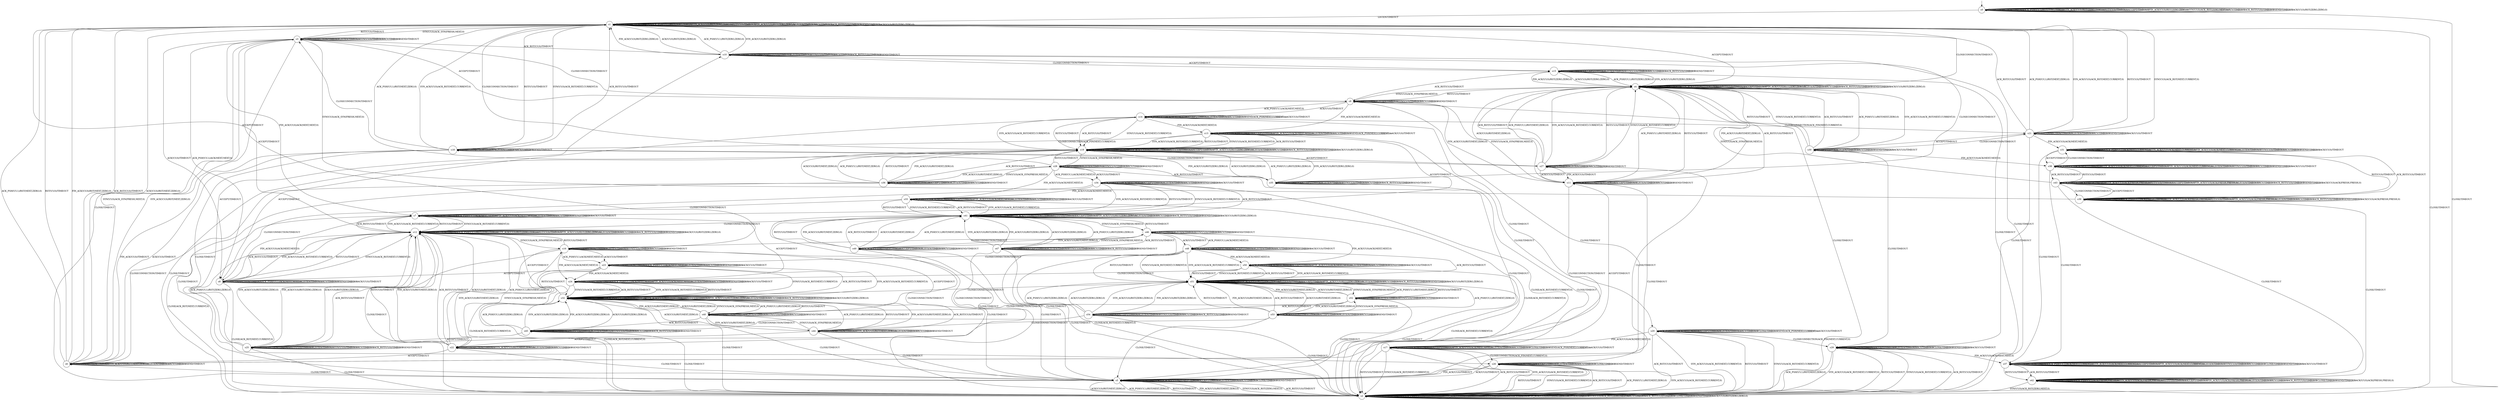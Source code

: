 digraph G {
label=""
	s0 [shape="circle" label="s0"];
	s1 [shape="circle" label="s1"];
	s2 [shape="circle" label="s2"];
	s3 [shape="circle" label="s3"];
	s4 [shape="circle" label="s4"];
	s5 [shape="circle" label="s5"];
	s6 [shape="circle" label="s6"];
	s7 [shape="circle" label="s7"];
	s8 [shape="circle" label="s8"];
	s9 [shape="circle" label="s9"];
	s10 [shape="circle" label="s10"];
	s11 [shape="circle" label="s11"];
	s12 [shape="circle" label="s12"];
	s13 [shape="circle" label="s13"];
	s14 [shape="circle" label="s14"];
	s15 [shape="circle" label="s15"];
	s16 [shape="circle" label="s16"];
	s17 [shape="circle" label="s17"];
	s18 [shape="circle" label="s18"];
	s19 [shape="circle" label="s19"];
	s20 [shape="circle" label="s20"];
	s21 [shape="circle" label="s21"];
	s22 [shape="circle" label="s22"];
	s23 [shape="circle" label="s23"];
	s24 [shape="circle" label="s24"];
	s25 [shape="circle" label="s25"];
	s26 [shape="circle" label="s26"];
	s27 [shape="circle" label="s27"];
	s28 [shape="circle" label="s28"];
	s29 [shape="circle" label="s29"];
	s30 [shape="circle" label="s30"];
	s31 [shape="circle" label="s31"];
	s32 [shape="circle" label="s32"];
	s33 [shape="circle" label="s33"];
	s34 [shape="circle" label="s34"];
	s35 [shape="circle" label="s35"];
	s36 [shape="circle" label="s36"];
	s37 [shape="circle" label="s37"];
	s38 [shape="circle" label="s38"];
	s39 [shape="circle" label="s39"];
	s40 [shape="circle" label="s40"];
	s41 [shape="circle" label="s41"];
	s42 [shape="circle" label="s42"];
	s43 [shape="circle" label="s43"];
	s44 [shape="circle" label="s44"];
	s45 [shape="circle" label="s45"];
	s46 [shape="circle" label="s46"];
	s47 [shape="circle" label="s47"];
	s48 [shape="circle" label="s48"];
	s49 [shape="circle" label="s49"];
	s50 [shape="circle" label="s50"];
	s51 [shape="circle" label="s51"];
	s52 [shape="circle" label="s52"];
	s53 [shape="circle" label="s53"];
	s54 [shape="circle" label="s54"];
	s0 [label="s0"];
	s0 -> s0[label="CLOSECONNECTION/TIMEOUT"]
	s0 -> s0[label="ACK_PSH(V,V,1)/RST(ZERO,ZERO,0)"]
	s0 -> s0[label="SYN_ACK(V,V,0)/RST(ZERO,ZERO,0)"]
	s0 -> s0[label="RST(V,V,0)/TIMEOUT"]
	s0 -> s0[label="ACCEPT/TIMEOUT"]
	s0 -> s0[label="FIN_ACK(V,V,0)/RST(ZERO,ZERO,0)"]
	s0 -> s1[label="LISTEN/TIMEOUT"]
	s0 -> s0[label="SYN(V,V,0)/ACK_RST(ZERO,NEXT,0)"]
	s0 -> s0[label="RCV/TIMEOUT"]
	s0 -> s0[label="ACK_RST(V,V,0)/TIMEOUT"]
	s0 -> s2[label="CLOSE/TIMEOUT"]
	s0 -> s0[label="SEND/TIMEOUT"]
	s0 -> s0[label="ACK(V,V,0)/RST(ZERO,ZERO,0)"]
	s1 [label="s1"];
	s1 -> s1[label="CLOSECONNECTION/TIMEOUT"]
	s1 -> s1[label="ACK_PSH(V,V,1)/RST(ZERO,ZERO,0)"]
	s1 -> s1[label="SYN_ACK(V,V,0)/RST(ZERO,ZERO,0)"]
	s1 -> s1[label="RST(V,V,0)/TIMEOUT"]
	s1 -> s4[label="ACCEPT/TIMEOUT"]
	s1 -> s1[label="FIN_ACK(V,V,0)/RST(ZERO,ZERO,0)"]
	s1 -> s1[label="LISTEN/TIMEOUT"]
	s1 -> s3[label="SYN(V,V,0)/ACK_SYN(FRESH,NEXT,0)"]
	s1 -> s1[label="RCV/TIMEOUT"]
	s1 -> s1[label="ACK_RST(V,V,0)/TIMEOUT"]
	s1 -> s2[label="CLOSE/TIMEOUT"]
	s1 -> s1[label="SEND/TIMEOUT"]
	s1 -> s1[label="ACK(V,V,0)/RST(ZERO,ZERO,0)"]
	s2 [label="s2"];
	s2 -> s2[label="CLOSECONNECTION/TIMEOUT"]
	s2 -> s2[label="ACK_PSH(V,V,1)/RST(ZERO,ZERO,0)"]
	s2 -> s2[label="SYN_ACK(V,V,0)/RST(ZERO,ZERO,0)"]
	s2 -> s2[label="RST(V,V,0)/TIMEOUT"]
	s2 -> s2[label="ACCEPT/TIMEOUT"]
	s2 -> s2[label="FIN_ACK(V,V,0)/RST(ZERO,ZERO,0)"]
	s2 -> s2[label="LISTEN/TIMEOUT"]
	s2 -> s2[label="SYN(V,V,0)/ACK_RST(ZERO,NEXT,0)"]
	s2 -> s2[label="RCV/TIMEOUT"]
	s2 -> s2[label="ACK_RST(V,V,0)/TIMEOUT"]
	s2 -> s2[label="CLOSE/TIMEOUT"]
	s2 -> s2[label="SEND/TIMEOUT"]
	s2 -> s2[label="ACK(V,V,0)/RST(ZERO,ZERO,0)"]
	s3 [label="s3"];
	s3 -> s3[label="CLOSECONNECTION/TIMEOUT"]
	s3 -> s8[label="ACK_PSH(V,V,1)/ACK(NEXT,NEXT,0)"]
	s3 -> s6[label="SYN_ACK(V,V,0)/RST(NEXT,ZERO,0)"]
	s3 -> s1[label="RST(V,V,0)/TIMEOUT"]
	s3 -> s9[label="ACCEPT/TIMEOUT"]
	s3 -> s7[label="FIN_ACK(V,V,0)/ACK(NEXT,NEXT,0)"]
	s3 -> s3[label="LISTEN/TIMEOUT"]
	s3 -> s3[label="SYN(V,V,0)/TIMEOUT"]
	s3 -> s3[label="RCV/TIMEOUT"]
	s3 -> s10[label="ACK_RST(V,V,0)/TIMEOUT"]
	s3 -> s5[label="CLOSE/TIMEOUT"]
	s3 -> s3[label="SEND/TIMEOUT"]
	s3 -> s8[label="ACK(V,V,0)/TIMEOUT"]
	s4 [label="s4"];
	s4 -> s1[label="CLOSECONNECTION/TIMEOUT"]
	s4 -> s4[label="ACK_PSH(V,V,1)/RST(ZERO,ZERO,0)"]
	s4 -> s4[label="SYN_ACK(V,V,0)/RST(ZERO,ZERO,0)"]
	s4 -> s4[label="RST(V,V,0)/TIMEOUT"]
	s4 -> s4[label="ACCEPT/TIMEOUT"]
	s4 -> s4[label="FIN_ACK(V,V,0)/RST(ZERO,ZERO,0)"]
	s4 -> s4[label="LISTEN/TIMEOUT"]
	s4 -> s9[label="SYN(V,V,0)/ACK_SYN(FRESH,NEXT,0)"]
	s4 -> s4[label="RCV/TIMEOUT"]
	s4 -> s4[label="ACK_RST(V,V,0)/TIMEOUT"]
	s4 -> s2[label="CLOSE/TIMEOUT"]
	s4 -> s4[label="SEND/TIMEOUT"]
	s4 -> s4[label="ACK(V,V,0)/RST(ZERO,ZERO,0)"]
	s5 [label="s5"];
	s5 -> s5[label="CLOSECONNECTION/TIMEOUT"]
	s5 -> s2[label="ACK_PSH(V,V,1)/RST(NEXT,ZERO,0)"]
	s5 -> s5[label="SYN_ACK(V,V,0)/RST(NEXT,ZERO,0)"]
	s5 -> s2[label="RST(V,V,0)/TIMEOUT"]
	s5 -> s5[label="ACCEPT/TIMEOUT"]
	s5 -> s2[label="FIN_ACK(V,V,0)/RST(NEXT,ZERO,0)"]
	s5 -> s5[label="LISTEN/TIMEOUT"]
	s5 -> s2[label="SYN(V,V,0)/ACK_RST(ZERO,NEXT,0)"]
	s5 -> s5[label="RCV/TIMEOUT"]
	s5 -> s2[label="ACK_RST(V,V,0)/TIMEOUT"]
	s5 -> s5[label="CLOSE/TIMEOUT"]
	s5 -> s5[label="SEND/TIMEOUT"]
	s5 -> s2[label="ACK(V,V,0)/RST(NEXT,ZERO,0)"]
	s6 [label="s6"];
	s6 -> s6[label="CLOSECONNECTION/TIMEOUT"]
	s6 -> s1[label="ACK_PSH(V,V,1)/RST(NEXT,ZERO,0)"]
	s6 -> s6[label="SYN_ACK(V,V,0)/RST(NEXT,ZERO,0)"]
	s6 -> s1[label="RST(V,V,0)/TIMEOUT"]
	s6 -> s11[label="ACCEPT/TIMEOUT"]
	s6 -> s1[label="FIN_ACK(V,V,0)/RST(NEXT,ZERO,0)"]
	s6 -> s6[label="LISTEN/TIMEOUT"]
	s6 -> s3[label="SYN(V,V,0)/ACK_SYN(FRESH,NEXT,0)"]
	s6 -> s6[label="RCV/TIMEOUT"]
	s6 -> s1[label="ACK_RST(V,V,0)/TIMEOUT"]
	s6 -> s5[label="CLOSE/TIMEOUT"]
	s6 -> s6[label="SEND/TIMEOUT"]
	s6 -> s1[label="ACK(V,V,0)/RST(NEXT,ZERO,0)"]
	s7 [label="s7"];
	s7 -> s7[label="CLOSECONNECTION/TIMEOUT"]
	s7 -> s7[label="ACK_PSH(V,V,1)/ACK(NEXT,NEXT,0)"]
	s7 -> s12[label="SYN_ACK(V,V,0)/ACK_RST(NEXT,CURRENT,0)"]
	s7 -> s12[label="RST(V,V,0)/TIMEOUT"]
	s7 -> s13[label="ACCEPT/TIMEOUT"]
	s7 -> s7[label="FIN_ACK(V,V,0)/ACK(NEXT,NEXT,0)"]
	s7 -> s7[label="LISTEN/TIMEOUT"]
	s7 -> s12[label="SYN(V,V,0)/ACK_RST(NEXT,CURRENT,0)"]
	s7 -> s7[label="RCV/TIMEOUT"]
	s7 -> s12[label="ACK_RST(V,V,0)/TIMEOUT"]
	s7 -> s2[label="CLOSE/ACK_RST(NEXT,CURRENT,0)"]
	s7 -> s7[label="SEND/TIMEOUT"]
	s7 -> s7[label="ACK(V,V,0)/TIMEOUT"]
	s8 [label="s8"];
	s8 -> s8[label="CLOSECONNECTION/TIMEOUT"]
	s8 -> s8[label="ACK_PSH(V,V,1)/ACK(NEXT,NEXT,0)"]
	s8 -> s12[label="SYN_ACK(V,V,0)/ACK_RST(NEXT,CURRENT,0)"]
	s8 -> s12[label="RST(V,V,0)/TIMEOUT"]
	s8 -> s14[label="ACCEPT/TIMEOUT"]
	s8 -> s7[label="FIN_ACK(V,V,0)/ACK(NEXT,NEXT,0)"]
	s8 -> s8[label="LISTEN/TIMEOUT"]
	s8 -> s12[label="SYN(V,V,0)/ACK_RST(NEXT,CURRENT,0)"]
	s8 -> s8[label="RCV/TIMEOUT"]
	s8 -> s12[label="ACK_RST(V,V,0)/TIMEOUT"]
	s8 -> s2[label="CLOSE/ACK_RST(NEXT,CURRENT,0)"]
	s8 -> s8[label="SEND/TIMEOUT"]
	s8 -> s8[label="ACK(V,V,0)/TIMEOUT"]
	s9 [label="s9"];
	s9 -> s3[label="CLOSECONNECTION/TIMEOUT"]
	s9 -> s14[label="ACK_PSH(V,V,1)/ACK(NEXT,NEXT,0)"]
	s9 -> s11[label="SYN_ACK(V,V,0)/RST(NEXT,ZERO,0)"]
	s9 -> s4[label="RST(V,V,0)/TIMEOUT"]
	s9 -> s9[label="ACCEPT/TIMEOUT"]
	s9 -> s13[label="FIN_ACK(V,V,0)/ACK(NEXT,NEXT,0)"]
	s9 -> s9[label="LISTEN/TIMEOUT"]
	s9 -> s9[label="SYN(V,V,0)/TIMEOUT"]
	s9 -> s9[label="RCV/TIMEOUT"]
	s9 -> s15[label="ACK_RST(V,V,0)/TIMEOUT"]
	s9 -> s5[label="CLOSE/TIMEOUT"]
	s9 -> s9[label="SEND/TIMEOUT"]
	s9 -> s14[label="ACK(V,V,0)/TIMEOUT"]
	s10 [label="s10"];
	s10 -> s10[label="CLOSECONNECTION/TIMEOUT"]
	s10 -> s1[label="ACK_PSH(V,V,1)/RST(ZERO,ZERO,0)"]
	s10 -> s1[label="SYN_ACK(V,V,0)/RST(ZERO,ZERO,0)"]
	s10 -> s10[label="RST(V,V,0)/TIMEOUT"]
	s10 -> s15[label="ACCEPT/TIMEOUT"]
	s10 -> s1[label="FIN_ACK(V,V,0)/RST(ZERO,ZERO,0)"]
	s10 -> s10[label="LISTEN/TIMEOUT"]
	s10 -> s10[label="SYN(V,V,0)/TIMEOUT"]
	s10 -> s10[label="RCV/TIMEOUT"]
	s10 -> s10[label="ACK_RST(V,V,0)/TIMEOUT"]
	s10 -> s2[label="CLOSE/TIMEOUT"]
	s10 -> s10[label="SEND/TIMEOUT"]
	s10 -> s1[label="ACK(V,V,0)/RST(ZERO,ZERO,0)"]
	s11 [label="s11"];
	s11 -> s6[label="CLOSECONNECTION/TIMEOUT"]
	s11 -> s4[label="ACK_PSH(V,V,1)/RST(NEXT,ZERO,0)"]
	s11 -> s11[label="SYN_ACK(V,V,0)/RST(NEXT,ZERO,0)"]
	s11 -> s4[label="RST(V,V,0)/TIMEOUT"]
	s11 -> s11[label="ACCEPT/TIMEOUT"]
	s11 -> s4[label="FIN_ACK(V,V,0)/RST(NEXT,ZERO,0)"]
	s11 -> s11[label="LISTEN/TIMEOUT"]
	s11 -> s9[label="SYN(V,V,0)/ACK_SYN(FRESH,NEXT,0)"]
	s11 -> s11[label="RCV/TIMEOUT"]
	s11 -> s4[label="ACK_RST(V,V,0)/TIMEOUT"]
	s11 -> s5[label="CLOSE/TIMEOUT"]
	s11 -> s11[label="SEND/TIMEOUT"]
	s11 -> s4[label="ACK(V,V,0)/RST(NEXT,ZERO,0)"]
	s12 [label="s12"];
	s12 -> s12[label="CLOSECONNECTION/TIMEOUT"]
	s12 -> s12[label="ACK_PSH(V,V,1)/RST(ZERO,ZERO,0)"]
	s12 -> s12[label="SYN_ACK(V,V,0)/RST(ZERO,ZERO,0)"]
	s12 -> s12[label="RST(V,V,0)/TIMEOUT"]
	s12 -> s1[label="ACCEPT/TIMEOUT"]
	s12 -> s12[label="FIN_ACK(V,V,0)/RST(ZERO,ZERO,0)"]
	s12 -> s12[label="LISTEN/TIMEOUT"]
	s12 -> s16[label="SYN(V,V,0)/ACK_SYN(FRESH,NEXT,0)"]
	s12 -> s12[label="RCV/TIMEOUT"]
	s12 -> s12[label="ACK_RST(V,V,0)/TIMEOUT"]
	s12 -> s2[label="CLOSE/TIMEOUT"]
	s12 -> s12[label="SEND/TIMEOUT"]
	s12 -> s12[label="ACK(V,V,0)/RST(ZERO,ZERO,0)"]
	s13 [label="s13"];
	s13 -> s18[label="CLOSECONNECTION/ACK_FIN(NEXT,CURRENT,0)"]
	s13 -> s13[label="ACK_PSH(V,V,1)/ACK(NEXT,NEXT,0)"]
	s13 -> s19[label="SYN_ACK(V,V,0)/ACK_RST(NEXT,CURRENT,0)"]
	s13 -> s19[label="RST(V,V,0)/TIMEOUT"]
	s13 -> s13[label="ACCEPT/TIMEOUT"]
	s13 -> s13[label="FIN_ACK(V,V,0)/ACK(NEXT,NEXT,0)"]
	s13 -> s13[label="LISTEN/TIMEOUT"]
	s13 -> s19[label="SYN(V,V,0)/ACK_RST(NEXT,CURRENT,0)"]
	s13 -> s13[label="RCV/TIMEOUT"]
	s13 -> s19[label="ACK_RST(V,V,0)/TIMEOUT"]
	s13 -> s17[label="CLOSE/TIMEOUT"]
	s13 -> s13[label="SEND/ACK_PSH(NEXT,CURRENT,1)"]
	s13 -> s13[label="ACK(V,V,0)/TIMEOUT"]
	s14 [label="s14"];
	s14 -> s21[label="CLOSECONNECTION/ACK_FIN(NEXT,CURRENT,0)"]
	s14 -> s14[label="ACK_PSH(V,V,1)/ACK(NEXT,NEXT,0)"]
	s14 -> s19[label="SYN_ACK(V,V,0)/ACK_RST(NEXT,CURRENT,0)"]
	s14 -> s19[label="RST(V,V,0)/TIMEOUT"]
	s14 -> s14[label="ACCEPT/TIMEOUT"]
	s14 -> s13[label="FIN_ACK(V,V,0)/ACK(NEXT,NEXT,0)"]
	s14 -> s14[label="LISTEN/TIMEOUT"]
	s14 -> s19[label="SYN(V,V,0)/ACK_RST(NEXT,CURRENT,0)"]
	s14 -> s14[label="RCV/TIMEOUT"]
	s14 -> s19[label="ACK_RST(V,V,0)/TIMEOUT"]
	s14 -> s20[label="CLOSE/TIMEOUT"]
	s14 -> s14[label="SEND/ACK_PSH(NEXT,CURRENT,1)"]
	s14 -> s14[label="ACK(V,V,0)/TIMEOUT"]
	s15 [label="s15"];
	s15 -> s10[label="CLOSECONNECTION/TIMEOUT"]
	s15 -> s4[label="ACK_PSH(V,V,1)/RST(ZERO,ZERO,0)"]
	s15 -> s4[label="SYN_ACK(V,V,0)/RST(ZERO,ZERO,0)"]
	s15 -> s15[label="RST(V,V,0)/TIMEOUT"]
	s15 -> s15[label="ACCEPT/TIMEOUT"]
	s15 -> s4[label="FIN_ACK(V,V,0)/RST(ZERO,ZERO,0)"]
	s15 -> s15[label="LISTEN/TIMEOUT"]
	s15 -> s15[label="SYN(V,V,0)/TIMEOUT"]
	s15 -> s15[label="RCV/TIMEOUT"]
	s15 -> s15[label="ACK_RST(V,V,0)/TIMEOUT"]
	s15 -> s2[label="CLOSE/TIMEOUT"]
	s15 -> s15[label="SEND/TIMEOUT"]
	s15 -> s4[label="ACK(V,V,0)/RST(ZERO,ZERO,0)"]
	s16 [label="s16"];
	s16 -> s16[label="CLOSECONNECTION/TIMEOUT"]
	s16 -> s23[label="ACK_PSH(V,V,1)/ACK(NEXT,NEXT,0)"]
	s16 -> s22[label="SYN_ACK(V,V,0)/RST(NEXT,ZERO,0)"]
	s16 -> s12[label="RST(V,V,0)/TIMEOUT"]
	s16 -> s3[label="ACCEPT/TIMEOUT"]
	s16 -> s24[label="FIN_ACK(V,V,0)/ACK(NEXT,NEXT,0)"]
	s16 -> s16[label="LISTEN/TIMEOUT"]
	s16 -> s16[label="SYN(V,V,0)/TIMEOUT"]
	s16 -> s16[label="RCV/TIMEOUT"]
	s16 -> s25[label="ACK_RST(V,V,0)/TIMEOUT"]
	s16 -> s5[label="CLOSE/TIMEOUT"]
	s16 -> s16[label="SEND/TIMEOUT"]
	s16 -> s23[label="ACK(V,V,0)/TIMEOUT"]
	s17 [label="s17"];
	s17 -> s26[label="CLOSECONNECTION/ACK_FIN(NEXT,CURRENT,0)"]
	s17 -> s17[label="ACK_PSH(V,V,1)/ACK(NEXT,NEXT,0)"]
	s17 -> s2[label="SYN_ACK(V,V,0)/ACK_RST(NEXT,CURRENT,0)"]
	s17 -> s2[label="RST(V,V,0)/TIMEOUT"]
	s17 -> s17[label="ACCEPT/TIMEOUT"]
	s17 -> s17[label="FIN_ACK(V,V,0)/ACK(NEXT,NEXT,0)"]
	s17 -> s17[label="LISTEN/TIMEOUT"]
	s17 -> s2[label="SYN(V,V,0)/ACK_RST(NEXT,CURRENT,0)"]
	s17 -> s17[label="RCV/TIMEOUT"]
	s17 -> s2[label="ACK_RST(V,V,0)/TIMEOUT"]
	s17 -> s17[label="CLOSE/TIMEOUT"]
	s17 -> s17[label="SEND/ACK_PSH(NEXT,CURRENT,1)"]
	s17 -> s17[label="ACK(V,V,0)/TIMEOUT"]
	s18 [label="s18"];
	s18 -> s18[label="CLOSECONNECTION/TIMEOUT"]
	s18 -> s1[label="ACK_PSH(V,V,1)/RST(NEXT,ZERO,0)"]
	s18 -> s1[label="SYN_ACK(V,V,0)/ACK_RST(NEXT,CURRENT,0)"]
	s18 -> s1[label="RST(V,V,0)/TIMEOUT"]
	s18 -> s27[label="ACCEPT/TIMEOUT"]
	s18 -> s6[label="FIN_ACK(V,V,0)/TIMEOUT"]
	s18 -> s18[label="LISTEN/TIMEOUT"]
	s18 -> s1[label="SYN(V,V,0)/ACK_RST(NEXT,CURRENT,0)"]
	s18 -> s18[label="RCV/TIMEOUT"]
	s18 -> s1[label="ACK_RST(V,V,0)/TIMEOUT"]
	s18 -> s26[label="CLOSE/TIMEOUT"]
	s18 -> s18[label="SEND/TIMEOUT"]
	s18 -> s6[label="ACK(V,V,0)/TIMEOUT"]
	s19 [label="s19"];
	s19 -> s1[label="CLOSECONNECTION/TIMEOUT"]
	s19 -> s19[label="ACK_PSH(V,V,1)/RST(ZERO,ZERO,0)"]
	s19 -> s19[label="SYN_ACK(V,V,0)/RST(ZERO,ZERO,0)"]
	s19 -> s19[label="RST(V,V,0)/TIMEOUT"]
	s19 -> s19[label="ACCEPT/TIMEOUT"]
	s19 -> s19[label="FIN_ACK(V,V,0)/RST(ZERO,ZERO,0)"]
	s19 -> s19[label="LISTEN/TIMEOUT"]
	s19 -> s28[label="SYN(V,V,0)/ACK_SYN(FRESH,NEXT,0)"]
	s19 -> s19[label="RCV/TIMEOUT"]
	s19 -> s19[label="ACK_RST(V,V,0)/TIMEOUT"]
	s19 -> s2[label="CLOSE/TIMEOUT"]
	s19 -> s19[label="SEND/TIMEOUT"]
	s19 -> s19[label="ACK(V,V,0)/RST(ZERO,ZERO,0)"]
	s20 [label="s20"];
	s20 -> s29[label="CLOSECONNECTION/ACK_FIN(NEXT,CURRENT,0)"]
	s20 -> s20[label="ACK_PSH(V,V,1)/ACK(NEXT,NEXT,0)"]
	s20 -> s2[label="SYN_ACK(V,V,0)/ACK_RST(NEXT,CURRENT,0)"]
	s20 -> s2[label="RST(V,V,0)/TIMEOUT"]
	s20 -> s20[label="ACCEPT/TIMEOUT"]
	s20 -> s17[label="FIN_ACK(V,V,0)/ACK(NEXT,NEXT,0)"]
	s20 -> s20[label="LISTEN/TIMEOUT"]
	s20 -> s2[label="SYN(V,V,0)/ACK_RST(NEXT,CURRENT,0)"]
	s20 -> s20[label="RCV/TIMEOUT"]
	s20 -> s2[label="ACK_RST(V,V,0)/TIMEOUT"]
	s20 -> s20[label="CLOSE/TIMEOUT"]
	s20 -> s20[label="SEND/ACK_PSH(NEXT,CURRENT,1)"]
	s20 -> s20[label="ACK(V,V,0)/TIMEOUT"]
	s21 [label="s21"];
	s21 -> s21[label="CLOSECONNECTION/TIMEOUT"]
	s21 -> s1[label="ACK_PSH(V,V,1)/RST(NEXT,ZERO,0)"]
	s21 -> s1[label="SYN_ACK(V,V,0)/ACK_RST(NEXT,CURRENT,0)"]
	s21 -> s1[label="RST(V,V,0)/TIMEOUT"]
	s21 -> s30[label="ACCEPT/TIMEOUT"]
	s21 -> s31[label="FIN_ACK(V,V,0)/ACK(NEXT,NEXT,0)"]
	s21 -> s21[label="LISTEN/TIMEOUT"]
	s21 -> s1[label="SYN(V,V,0)/ACK_RST(NEXT,CURRENT,0)"]
	s21 -> s21[label="RCV/TIMEOUT"]
	s21 -> s1[label="ACK_RST(V,V,0)/TIMEOUT"]
	s21 -> s29[label="CLOSE/TIMEOUT"]
	s21 -> s21[label="SEND/TIMEOUT"]
	s21 -> s21[label="ACK(V,V,0)/TIMEOUT"]
	s22 [label="s22"];
	s22 -> s22[label="CLOSECONNECTION/TIMEOUT"]
	s22 -> s12[label="ACK_PSH(V,V,1)/RST(NEXT,ZERO,0)"]
	s22 -> s22[label="SYN_ACK(V,V,0)/RST(NEXT,ZERO,0)"]
	s22 -> s12[label="RST(V,V,0)/TIMEOUT"]
	s22 -> s6[label="ACCEPT/TIMEOUT"]
	s22 -> s12[label="FIN_ACK(V,V,0)/RST(NEXT,ZERO,0)"]
	s22 -> s22[label="LISTEN/TIMEOUT"]
	s22 -> s16[label="SYN(V,V,0)/ACK_SYN(FRESH,NEXT,0)"]
	s22 -> s22[label="RCV/TIMEOUT"]
	s22 -> s12[label="ACK_RST(V,V,0)/TIMEOUT"]
	s22 -> s5[label="CLOSE/TIMEOUT"]
	s22 -> s22[label="SEND/TIMEOUT"]
	s22 -> s12[label="ACK(V,V,0)/RST(NEXT,ZERO,0)"]
	s23 [label="s23"];
	s23 -> s23[label="CLOSECONNECTION/TIMEOUT"]
	s23 -> s23[label="ACK_PSH(V,V,1)/ACK(NEXT,NEXT,0)"]
	s23 -> s32[label="SYN_ACK(V,V,0)/ACK_RST(NEXT,CURRENT,0)"]
	s23 -> s32[label="RST(V,V,0)/TIMEOUT"]
	s23 -> s8[label="ACCEPT/TIMEOUT"]
	s23 -> s24[label="FIN_ACK(V,V,0)/ACK(NEXT,NEXT,0)"]
	s23 -> s23[label="LISTEN/TIMEOUT"]
	s23 -> s32[label="SYN(V,V,0)/ACK_RST(NEXT,CURRENT,0)"]
	s23 -> s23[label="RCV/TIMEOUT"]
	s23 -> s32[label="ACK_RST(V,V,0)/TIMEOUT"]
	s23 -> s2[label="CLOSE/ACK_RST(NEXT,CURRENT,0)"]
	s23 -> s23[label="SEND/TIMEOUT"]
	s23 -> s23[label="ACK(V,V,0)/TIMEOUT"]
	s24 [label="s24"];
	s24 -> s24[label="CLOSECONNECTION/TIMEOUT"]
	s24 -> s24[label="ACK_PSH(V,V,1)/ACK(NEXT,NEXT,0)"]
	s24 -> s32[label="SYN_ACK(V,V,0)/ACK_RST(NEXT,CURRENT,0)"]
	s24 -> s32[label="RST(V,V,0)/TIMEOUT"]
	s24 -> s7[label="ACCEPT/TIMEOUT"]
	s24 -> s24[label="FIN_ACK(V,V,0)/ACK(NEXT,NEXT,0)"]
	s24 -> s24[label="LISTEN/TIMEOUT"]
	s24 -> s32[label="SYN(V,V,0)/ACK_RST(NEXT,CURRENT,0)"]
	s24 -> s24[label="RCV/TIMEOUT"]
	s24 -> s32[label="ACK_RST(V,V,0)/TIMEOUT"]
	s24 -> s2[label="CLOSE/ACK_RST(NEXT,CURRENT,0)"]
	s24 -> s24[label="SEND/TIMEOUT"]
	s24 -> s24[label="ACK(V,V,0)/TIMEOUT"]
	s25 [label="s25"];
	s25 -> s25[label="CLOSECONNECTION/TIMEOUT"]
	s25 -> s12[label="ACK_PSH(V,V,1)/RST(ZERO,ZERO,0)"]
	s25 -> s12[label="SYN_ACK(V,V,0)/RST(ZERO,ZERO,0)"]
	s25 -> s25[label="RST(V,V,0)/TIMEOUT"]
	s25 -> s10[label="ACCEPT/TIMEOUT"]
	s25 -> s12[label="FIN_ACK(V,V,0)/RST(ZERO,ZERO,0)"]
	s25 -> s25[label="LISTEN/TIMEOUT"]
	s25 -> s25[label="SYN(V,V,0)/TIMEOUT"]
	s25 -> s25[label="RCV/TIMEOUT"]
	s25 -> s25[label="ACK_RST(V,V,0)/TIMEOUT"]
	s25 -> s2[label="CLOSE/TIMEOUT"]
	s25 -> s25[label="SEND/TIMEOUT"]
	s25 -> s12[label="ACK(V,V,0)/RST(ZERO,ZERO,0)"]
	s26 [label="s26"];
	s26 -> s26[label="CLOSECONNECTION/TIMEOUT"]
	s26 -> s2[label="ACK_PSH(V,V,1)/RST(NEXT,ZERO,0)"]
	s26 -> s2[label="SYN_ACK(V,V,0)/ACK_RST(NEXT,CURRENT,0)"]
	s26 -> s2[label="RST(V,V,0)/TIMEOUT"]
	s26 -> s26[label="ACCEPT/TIMEOUT"]
	s26 -> s5[label="FIN_ACK(V,V,0)/TIMEOUT"]
	s26 -> s26[label="LISTEN/TIMEOUT"]
	s26 -> s2[label="SYN(V,V,0)/ACK_RST(NEXT,CURRENT,0)"]
	s26 -> s26[label="RCV/TIMEOUT"]
	s26 -> s2[label="ACK_RST(V,V,0)/TIMEOUT"]
	s26 -> s26[label="CLOSE/TIMEOUT"]
	s26 -> s26[label="SEND/TIMEOUT"]
	s26 -> s5[label="ACK(V,V,0)/TIMEOUT"]
	s27 [label="s27"];
	s27 -> s18[label="CLOSECONNECTION/TIMEOUT"]
	s27 -> s4[label="ACK_PSH(V,V,1)/RST(NEXT,ZERO,0)"]
	s27 -> s4[label="SYN_ACK(V,V,0)/ACK_RST(NEXT,CURRENT,0)"]
	s27 -> s4[label="RST(V,V,0)/TIMEOUT"]
	s27 -> s27[label="ACCEPT/TIMEOUT"]
	s27 -> s11[label="FIN_ACK(V,V,0)/TIMEOUT"]
	s27 -> s27[label="LISTEN/TIMEOUT"]
	s27 -> s4[label="SYN(V,V,0)/ACK_RST(NEXT,CURRENT,0)"]
	s27 -> s27[label="RCV/TIMEOUT"]
	s27 -> s4[label="ACK_RST(V,V,0)/TIMEOUT"]
	s27 -> s26[label="CLOSE/TIMEOUT"]
	s27 -> s27[label="SEND/TIMEOUT"]
	s27 -> s11[label="ACK(V,V,0)/TIMEOUT"]
	s28 [label="s28"];
	s28 -> s3[label="CLOSECONNECTION/TIMEOUT"]
	s28 -> s34[label="ACK_PSH(V,V,1)/ACK(NEXT,NEXT,0)"]
	s28 -> s36[label="SYN_ACK(V,V,0)/RST(NEXT,ZERO,0)"]
	s28 -> s19[label="RST(V,V,0)/TIMEOUT"]
	s28 -> s28[label="ACCEPT/TIMEOUT"]
	s28 -> s33[label="FIN_ACK(V,V,0)/ACK(NEXT,NEXT,0)"]
	s28 -> s28[label="LISTEN/TIMEOUT"]
	s28 -> s28[label="SYN(V,V,0)/TIMEOUT"]
	s28 -> s28[label="RCV/TIMEOUT"]
	s28 -> s35[label="ACK_RST(V,V,0)/TIMEOUT"]
	s28 -> s5[label="CLOSE/TIMEOUT"]
	s28 -> s28[label="SEND/TIMEOUT"]
	s28 -> s34[label="ACK(V,V,0)/TIMEOUT"]
	s29 [label="s29"];
	s29 -> s29[label="CLOSECONNECTION/TIMEOUT"]
	s29 -> s2[label="ACK_PSH(V,V,1)/RST(NEXT,ZERO,0)"]
	s29 -> s2[label="SYN_ACK(V,V,0)/ACK_RST(NEXT,CURRENT,0)"]
	s29 -> s2[label="RST(V,V,0)/TIMEOUT"]
	s29 -> s29[label="ACCEPT/TIMEOUT"]
	s29 -> s37[label="FIN_ACK(V,V,0)/ACK(NEXT,NEXT,0)"]
	s29 -> s29[label="LISTEN/TIMEOUT"]
	s29 -> s2[label="SYN(V,V,0)/ACK_RST(NEXT,CURRENT,0)"]
	s29 -> s29[label="RCV/TIMEOUT"]
	s29 -> s2[label="ACK_RST(V,V,0)/TIMEOUT"]
	s29 -> s29[label="CLOSE/TIMEOUT"]
	s29 -> s29[label="SEND/TIMEOUT"]
	s29 -> s29[label="ACK(V,V,0)/TIMEOUT"]
	s30 [label="s30"];
	s30 -> s21[label="CLOSECONNECTION/TIMEOUT"]
	s30 -> s4[label="ACK_PSH(V,V,1)/RST(NEXT,ZERO,0)"]
	s30 -> s4[label="SYN_ACK(V,V,0)/ACK_RST(NEXT,CURRENT,0)"]
	s30 -> s4[label="RST(V,V,0)/TIMEOUT"]
	s30 -> s30[label="ACCEPT/TIMEOUT"]
	s30 -> s38[label="FIN_ACK(V,V,0)/ACK(NEXT,NEXT,0)"]
	s30 -> s30[label="LISTEN/TIMEOUT"]
	s30 -> s4[label="SYN(V,V,0)/ACK_RST(NEXT,CURRENT,0)"]
	s30 -> s30[label="RCV/TIMEOUT"]
	s30 -> s4[label="ACK_RST(V,V,0)/TIMEOUT"]
	s30 -> s29[label="CLOSE/TIMEOUT"]
	s30 -> s30[label="SEND/TIMEOUT"]
	s30 -> s30[label="ACK(V,V,0)/TIMEOUT"]
	s31 [label="s31"];
	s31 -> s31[label="CLOSECONNECTION/TIMEOUT"]
	s31 -> s31[label="ACK_PSH(V,V,1)/ACK(NEXT,CURRENT,0)"]
	s31 -> s31[label="SYN_ACK(V,V,0)/ACK(NEXT,CURRENT,0)"]
	s31 -> s39[label="RST(V,V,0)/TIMEOUT"]
	s31 -> s38[label="ACCEPT/TIMEOUT"]
	s31 -> s31[label="FIN_ACK(V,V,0)/ACK(NEXT,CURRENT,0)"]
	s31 -> s31[label="LISTEN/TIMEOUT"]
	s31 -> s31[label="SYN(V,V,0)/TIMEOUT"]
	s31 -> s31[label="RCV/TIMEOUT"]
	s31 -> s39[label="ACK_RST(V,V,0)/TIMEOUT"]
	s31 -> s37[label="CLOSE/TIMEOUT"]
	s31 -> s31[label="SEND/TIMEOUT"]
	s31 -> s31[label="ACK(V,V,0)/TIMEOUT"]
	s32 [label="s32"];
	s32 -> s32[label="CLOSECONNECTION/TIMEOUT"]
	s32 -> s32[label="ACK_PSH(V,V,1)/RST(ZERO,ZERO,0)"]
	s32 -> s32[label="SYN_ACK(V,V,0)/RST(ZERO,ZERO,0)"]
	s32 -> s32[label="RST(V,V,0)/TIMEOUT"]
	s32 -> s12[label="ACCEPT/TIMEOUT"]
	s32 -> s32[label="FIN_ACK(V,V,0)/RST(ZERO,ZERO,0)"]
	s32 -> s32[label="LISTEN/TIMEOUT"]
	s32 -> s40[label="SYN(V,V,0)/ACK_SYN(FRESH,NEXT,0)"]
	s32 -> s32[label="RCV/TIMEOUT"]
	s32 -> s32[label="ACK_RST(V,V,0)/TIMEOUT"]
	s32 -> s2[label="CLOSE/TIMEOUT"]
	s32 -> s32[label="SEND/TIMEOUT"]
	s32 -> s32[label="ACK(V,V,0)/RST(ZERO,ZERO,0)"]
	s33 [label="s33"];
	s33 -> s7[label="CLOSECONNECTION/TIMEOUT"]
	s33 -> s33[label="ACK_PSH(V,V,1)/ACK(NEXT,NEXT,0)"]
	s33 -> s41[label="SYN_ACK(V,V,0)/ACK_RST(NEXT,CURRENT,0)"]
	s33 -> s41[label="RST(V,V,0)/TIMEOUT"]
	s33 -> s33[label="ACCEPT/TIMEOUT"]
	s33 -> s33[label="FIN_ACK(V,V,0)/ACK(NEXT,NEXT,0)"]
	s33 -> s33[label="LISTEN/TIMEOUT"]
	s33 -> s41[label="SYN(V,V,0)/ACK_RST(NEXT,CURRENT,0)"]
	s33 -> s33[label="RCV/TIMEOUT"]
	s33 -> s41[label="ACK_RST(V,V,0)/TIMEOUT"]
	s33 -> s2[label="CLOSE/ACK_RST(NEXT,CURRENT,0)"]
	s33 -> s33[label="SEND/TIMEOUT"]
	s33 -> s33[label="ACK(V,V,0)/TIMEOUT"]
	s34 [label="s34"];
	s34 -> s8[label="CLOSECONNECTION/TIMEOUT"]
	s34 -> s34[label="ACK_PSH(V,V,1)/ACK(NEXT,NEXT,0)"]
	s34 -> s41[label="SYN_ACK(V,V,0)/ACK_RST(NEXT,CURRENT,0)"]
	s34 -> s41[label="RST(V,V,0)/TIMEOUT"]
	s34 -> s34[label="ACCEPT/TIMEOUT"]
	s34 -> s33[label="FIN_ACK(V,V,0)/ACK(NEXT,NEXT,0)"]
	s34 -> s34[label="LISTEN/TIMEOUT"]
	s34 -> s41[label="SYN(V,V,0)/ACK_RST(NEXT,CURRENT,0)"]
	s34 -> s34[label="RCV/TIMEOUT"]
	s34 -> s41[label="ACK_RST(V,V,0)/TIMEOUT"]
	s34 -> s2[label="CLOSE/ACK_RST(NEXT,CURRENT,0)"]
	s34 -> s34[label="SEND/TIMEOUT"]
	s34 -> s34[label="ACK(V,V,0)/TIMEOUT"]
	s35 [label="s35"];
	s35 -> s10[label="CLOSECONNECTION/TIMEOUT"]
	s35 -> s19[label="ACK_PSH(V,V,1)/RST(ZERO,ZERO,0)"]
	s35 -> s19[label="SYN_ACK(V,V,0)/RST(ZERO,ZERO,0)"]
	s35 -> s35[label="RST(V,V,0)/TIMEOUT"]
	s35 -> s35[label="ACCEPT/TIMEOUT"]
	s35 -> s19[label="FIN_ACK(V,V,0)/RST(ZERO,ZERO,0)"]
	s35 -> s35[label="LISTEN/TIMEOUT"]
	s35 -> s35[label="SYN(V,V,0)/TIMEOUT"]
	s35 -> s35[label="RCV/TIMEOUT"]
	s35 -> s35[label="ACK_RST(V,V,0)/TIMEOUT"]
	s35 -> s2[label="CLOSE/TIMEOUT"]
	s35 -> s35[label="SEND/TIMEOUT"]
	s35 -> s19[label="ACK(V,V,0)/RST(ZERO,ZERO,0)"]
	s36 [label="s36"];
	s36 -> s6[label="CLOSECONNECTION/TIMEOUT"]
	s36 -> s19[label="ACK_PSH(V,V,1)/RST(NEXT,ZERO,0)"]
	s36 -> s36[label="SYN_ACK(V,V,0)/RST(NEXT,ZERO,0)"]
	s36 -> s19[label="RST(V,V,0)/TIMEOUT"]
	s36 -> s36[label="ACCEPT/TIMEOUT"]
	s36 -> s19[label="FIN_ACK(V,V,0)/RST(NEXT,ZERO,0)"]
	s36 -> s36[label="LISTEN/TIMEOUT"]
	s36 -> s28[label="SYN(V,V,0)/ACK_SYN(FRESH,NEXT,0)"]
	s36 -> s36[label="RCV/TIMEOUT"]
	s36 -> s19[label="ACK_RST(V,V,0)/TIMEOUT"]
	s36 -> s5[label="CLOSE/TIMEOUT"]
	s36 -> s36[label="SEND/TIMEOUT"]
	s36 -> s19[label="ACK(V,V,0)/RST(NEXT,ZERO,0)"]
	s37 [label="s37"];
	s37 -> s37[label="CLOSECONNECTION/TIMEOUT"]
	s37 -> s37[label="ACK_PSH(V,V,1)/ACK(NEXT,CURRENT,0)"]
	s37 -> s37[label="SYN_ACK(V,V,0)/ACK(NEXT,CURRENT,0)"]
	s37 -> s42[label="RST(V,V,0)/TIMEOUT"]
	s37 -> s37[label="ACCEPT/TIMEOUT"]
	s37 -> s37[label="FIN_ACK(V,V,0)/ACK(NEXT,CURRENT,0)"]
	s37 -> s37[label="LISTEN/TIMEOUT"]
	s37 -> s37[label="SYN(V,V,0)/TIMEOUT"]
	s37 -> s37[label="RCV/TIMEOUT"]
	s37 -> s42[label="ACK_RST(V,V,0)/TIMEOUT"]
	s37 -> s37[label="CLOSE/TIMEOUT"]
	s37 -> s37[label="SEND/TIMEOUT"]
	s37 -> s37[label="ACK(V,V,0)/TIMEOUT"]
	s38 [label="s38"];
	s38 -> s31[label="CLOSECONNECTION/TIMEOUT"]
	s38 -> s38[label="ACK_PSH(V,V,1)/ACK(NEXT,CURRENT,0)"]
	s38 -> s38[label="SYN_ACK(V,V,0)/ACK(NEXT,CURRENT,0)"]
	s38 -> s43[label="RST(V,V,0)/TIMEOUT"]
	s38 -> s38[label="ACCEPT/TIMEOUT"]
	s38 -> s38[label="FIN_ACK(V,V,0)/ACK(NEXT,CURRENT,0)"]
	s38 -> s38[label="LISTEN/TIMEOUT"]
	s38 -> s38[label="SYN(V,V,0)/TIMEOUT"]
	s38 -> s38[label="RCV/TIMEOUT"]
	s38 -> s43[label="ACK_RST(V,V,0)/TIMEOUT"]
	s38 -> s37[label="CLOSE/TIMEOUT"]
	s38 -> s38[label="SEND/TIMEOUT"]
	s38 -> s38[label="ACK(V,V,0)/TIMEOUT"]
	s39 [label="s39"];
	s39 -> s39[label="CLOSECONNECTION/TIMEOUT"]
	s39 -> s39[label="ACK_PSH(V,V,1)/ACK(FRESH,FRESH,0)"]
	s39 -> s39[label="SYN_ACK(V,V,0)/ACK(FRESH,FRESH,0)"]
	s39 -> s39[label="RST(V,V,0)/TIMEOUT"]
	s39 -> s43[label="ACCEPT/TIMEOUT"]
	s39 -> s39[label="FIN_ACK(V,V,0)/ACK(FRESH,FRESH,0)"]
	s39 -> s39[label="LISTEN/TIMEOUT"]
	s39 -> s3[label="SYN(V,V,0)/ACK_SYN(FRESH,NEXT,0)"]
	s39 -> s39[label="RCV/TIMEOUT"]
	s39 -> s39[label="ACK_RST(V,V,0)/TIMEOUT"]
	s39 -> s42[label="CLOSE/TIMEOUT"]
	s39 -> s39[label="SEND/TIMEOUT"]
	s39 -> s39[label="ACK(V,V,0)/ACK(FRESH,FRESH,0)"]
	s40 [label="s40"];
	s40 -> s40[label="CLOSECONNECTION/TIMEOUT"]
	s40 -> s32[label="ACK_PSH(V,V,1)/RST(NEXT,ZERO,0)"]
	s40 -> s44[label="SYN_ACK(V,V,0)/RST(NEXT,ZERO,0)"]
	s40 -> s32[label="RST(V,V,0)/TIMEOUT"]
	s40 -> s16[label="ACCEPT/TIMEOUT"]
	s40 -> s32[label="FIN_ACK(V,V,0)/RST(NEXT,ZERO,0)"]
	s40 -> s40[label="LISTEN/TIMEOUT"]
	s40 -> s40[label="SYN(V,V,0)/TIMEOUT"]
	s40 -> s40[label="RCV/TIMEOUT"]
	s40 -> s45[label="ACK_RST(V,V,0)/TIMEOUT"]
	s40 -> s5[label="CLOSE/TIMEOUT"]
	s40 -> s40[label="SEND/TIMEOUT"]
	s40 -> s32[label="ACK(V,V,0)/RST(NEXT,ZERO,0)"]
	s41 [label="s41"];
	s41 -> s12[label="CLOSECONNECTION/TIMEOUT"]
	s41 -> s41[label="ACK_PSH(V,V,1)/RST(ZERO,ZERO,0)"]
	s41 -> s41[label="SYN_ACK(V,V,0)/RST(ZERO,ZERO,0)"]
	s41 -> s41[label="RST(V,V,0)/TIMEOUT"]
	s41 -> s41[label="ACCEPT/TIMEOUT"]
	s41 -> s41[label="FIN_ACK(V,V,0)/RST(ZERO,ZERO,0)"]
	s41 -> s41[label="LISTEN/TIMEOUT"]
	s41 -> s46[label="SYN(V,V,0)/ACK_SYN(FRESH,NEXT,0)"]
	s41 -> s41[label="RCV/TIMEOUT"]
	s41 -> s41[label="ACK_RST(V,V,0)/TIMEOUT"]
	s41 -> s2[label="CLOSE/TIMEOUT"]
	s41 -> s41[label="SEND/TIMEOUT"]
	s41 -> s41[label="ACK(V,V,0)/RST(ZERO,ZERO,0)"]
	s42 [label="s42"];
	s42 -> s42[label="CLOSECONNECTION/TIMEOUT"]
	s42 -> s42[label="ACK_PSH(V,V,1)/ACK(FRESH,FRESH,0)"]
	s42 -> s42[label="SYN_ACK(V,V,0)/ACK(FRESH,FRESH,0)"]
	s42 -> s42[label="RST(V,V,0)/TIMEOUT"]
	s42 -> s42[label="ACCEPT/TIMEOUT"]
	s42 -> s42[label="FIN_ACK(V,V,0)/ACK(FRESH,FRESH,0)"]
	s42 -> s42[label="LISTEN/TIMEOUT"]
	s42 -> s2[label="SYN(V,V,0)/ACK_RST(ZERO,NEXT,0)"]
	s42 -> s42[label="RCV/TIMEOUT"]
	s42 -> s42[label="ACK_RST(V,V,0)/TIMEOUT"]
	s42 -> s42[label="CLOSE/TIMEOUT"]
	s42 -> s42[label="SEND/TIMEOUT"]
	s42 -> s42[label="ACK(V,V,0)/ACK(FRESH,FRESH,0)"]
	s43 [label="s43"];
	s43 -> s39[label="CLOSECONNECTION/TIMEOUT"]
	s43 -> s43[label="ACK_PSH(V,V,1)/ACK(FRESH,FRESH,0)"]
	s43 -> s43[label="SYN_ACK(V,V,0)/ACK(FRESH,FRESH,0)"]
	s43 -> s43[label="RST(V,V,0)/TIMEOUT"]
	s43 -> s43[label="ACCEPT/TIMEOUT"]
	s43 -> s43[label="FIN_ACK(V,V,0)/ACK(FRESH,FRESH,0)"]
	s43 -> s43[label="LISTEN/TIMEOUT"]
	s43 -> s9[label="SYN(V,V,0)/ACK_SYN(FRESH,NEXT,0)"]
	s43 -> s43[label="RCV/TIMEOUT"]
	s43 -> s43[label="ACK_RST(V,V,0)/TIMEOUT"]
	s43 -> s42[label="CLOSE/TIMEOUT"]
	s43 -> s43[label="SEND/TIMEOUT"]
	s43 -> s43[label="ACK(V,V,0)/ACK(FRESH,FRESH,0)"]
	s44 [label="s44"];
	s44 -> s44[label="CLOSECONNECTION/TIMEOUT"]
	s44 -> s32[label="ACK_PSH(V,V,1)/RST(NEXT,ZERO,0)"]
	s44 -> s44[label="SYN_ACK(V,V,0)/RST(NEXT,ZERO,0)"]
	s44 -> s32[label="RST(V,V,0)/TIMEOUT"]
	s44 -> s22[label="ACCEPT/TIMEOUT"]
	s44 -> s32[label="FIN_ACK(V,V,0)/RST(NEXT,ZERO,0)"]
	s44 -> s44[label="LISTEN/TIMEOUT"]
	s44 -> s40[label="SYN(V,V,0)/ACK_SYN(FRESH,NEXT,0)"]
	s44 -> s44[label="RCV/TIMEOUT"]
	s44 -> s32[label="ACK_RST(V,V,0)/TIMEOUT"]
	s44 -> s5[label="CLOSE/TIMEOUT"]
	s44 -> s44[label="SEND/TIMEOUT"]
	s44 -> s32[label="ACK(V,V,0)/RST(NEXT,ZERO,0)"]
	s45 [label="s45"];
	s45 -> s45[label="CLOSECONNECTION/TIMEOUT"]
	s45 -> s32[label="ACK_PSH(V,V,1)/RST(ZERO,ZERO,0)"]
	s45 -> s32[label="SYN_ACK(V,V,0)/RST(ZERO,ZERO,0)"]
	s45 -> s45[label="RST(V,V,0)/TIMEOUT"]
	s45 -> s25[label="ACCEPT/TIMEOUT"]
	s45 -> s32[label="FIN_ACK(V,V,0)/RST(ZERO,ZERO,0)"]
	s45 -> s45[label="LISTEN/TIMEOUT"]
	s45 -> s45[label="SYN(V,V,0)/TIMEOUT"]
	s45 -> s45[label="RCV/TIMEOUT"]
	s45 -> s45[label="ACK_RST(V,V,0)/TIMEOUT"]
	s45 -> s2[label="CLOSE/TIMEOUT"]
	s45 -> s45[label="SEND/TIMEOUT"]
	s45 -> s32[label="ACK(V,V,0)/RST(ZERO,ZERO,0)"]
	s46 [label="s46"];
	s46 -> s16[label="CLOSECONNECTION/TIMEOUT"]
	s46 -> s48[label="ACK_PSH(V,V,1)/ACK(NEXT,NEXT,0)"]
	s46 -> s49[label="SYN_ACK(V,V,0)/RST(NEXT,ZERO,0)"]
	s46 -> s41[label="RST(V,V,0)/TIMEOUT"]
	s46 -> s46[label="ACCEPT/TIMEOUT"]
	s46 -> s50[label="FIN_ACK(V,V,0)/ACK(NEXT,NEXT,0)"]
	s46 -> s46[label="LISTEN/TIMEOUT"]
	s46 -> s46[label="SYN(V,V,0)/TIMEOUT"]
	s46 -> s46[label="RCV/TIMEOUT"]
	s46 -> s47[label="ACK_RST(V,V,0)/TIMEOUT"]
	s46 -> s5[label="CLOSE/TIMEOUT"]
	s46 -> s46[label="SEND/TIMEOUT"]
	s46 -> s48[label="ACK(V,V,0)/TIMEOUT"]
	s47 [label="s47"];
	s47 -> s25[label="CLOSECONNECTION/TIMEOUT"]
	s47 -> s41[label="ACK_PSH(V,V,1)/RST(ZERO,ZERO,0)"]
	s47 -> s41[label="SYN_ACK(V,V,0)/RST(ZERO,ZERO,0)"]
	s47 -> s47[label="RST(V,V,0)/TIMEOUT"]
	s47 -> s47[label="ACCEPT/TIMEOUT"]
	s47 -> s41[label="FIN_ACK(V,V,0)/RST(ZERO,ZERO,0)"]
	s47 -> s47[label="LISTEN/TIMEOUT"]
	s47 -> s47[label="SYN(V,V,0)/TIMEOUT"]
	s47 -> s47[label="RCV/TIMEOUT"]
	s47 -> s47[label="ACK_RST(V,V,0)/TIMEOUT"]
	s47 -> s2[label="CLOSE/TIMEOUT"]
	s47 -> s47[label="SEND/TIMEOUT"]
	s47 -> s41[label="ACK(V,V,0)/RST(ZERO,ZERO,0)"]
	s48 [label="s48"];
	s48 -> s23[label="CLOSECONNECTION/TIMEOUT"]
	s48 -> s48[label="ACK_PSH(V,V,1)/ACK(NEXT,NEXT,0)"]
	s48 -> s51[label="SYN_ACK(V,V,0)/ACK_RST(NEXT,CURRENT,0)"]
	s48 -> s51[label="RST(V,V,0)/TIMEOUT"]
	s48 -> s48[label="ACCEPT/TIMEOUT"]
	s48 -> s50[label="FIN_ACK(V,V,0)/ACK(NEXT,NEXT,0)"]
	s48 -> s48[label="LISTEN/TIMEOUT"]
	s48 -> s51[label="SYN(V,V,0)/ACK_RST(NEXT,CURRENT,0)"]
	s48 -> s48[label="RCV/TIMEOUT"]
	s48 -> s51[label="ACK_RST(V,V,0)/TIMEOUT"]
	s48 -> s2[label="CLOSE/ACK_RST(NEXT,CURRENT,0)"]
	s48 -> s48[label="SEND/TIMEOUT"]
	s48 -> s48[label="ACK(V,V,0)/TIMEOUT"]
	s49 [label="s49"];
	s49 -> s22[label="CLOSECONNECTION/TIMEOUT"]
	s49 -> s41[label="ACK_PSH(V,V,1)/RST(NEXT,ZERO,0)"]
	s49 -> s49[label="SYN_ACK(V,V,0)/RST(NEXT,ZERO,0)"]
	s49 -> s41[label="RST(V,V,0)/TIMEOUT"]
	s49 -> s49[label="ACCEPT/TIMEOUT"]
	s49 -> s41[label="FIN_ACK(V,V,0)/RST(NEXT,ZERO,0)"]
	s49 -> s49[label="LISTEN/TIMEOUT"]
	s49 -> s46[label="SYN(V,V,0)/ACK_SYN(FRESH,NEXT,0)"]
	s49 -> s49[label="RCV/TIMEOUT"]
	s49 -> s41[label="ACK_RST(V,V,0)/TIMEOUT"]
	s49 -> s5[label="CLOSE/TIMEOUT"]
	s49 -> s49[label="SEND/TIMEOUT"]
	s49 -> s41[label="ACK(V,V,0)/RST(NEXT,ZERO,0)"]
	s50 [label="s50"];
	s50 -> s24[label="CLOSECONNECTION/TIMEOUT"]
	s50 -> s50[label="ACK_PSH(V,V,1)/ACK(NEXT,NEXT,0)"]
	s50 -> s51[label="SYN_ACK(V,V,0)/ACK_RST(NEXT,CURRENT,0)"]
	s50 -> s51[label="RST(V,V,0)/TIMEOUT"]
	s50 -> s50[label="ACCEPT/TIMEOUT"]
	s50 -> s50[label="FIN_ACK(V,V,0)/ACK(NEXT,NEXT,0)"]
	s50 -> s50[label="LISTEN/TIMEOUT"]
	s50 -> s51[label="SYN(V,V,0)/ACK_RST(NEXT,CURRENT,0)"]
	s50 -> s50[label="RCV/TIMEOUT"]
	s50 -> s51[label="ACK_RST(V,V,0)/TIMEOUT"]
	s50 -> s2[label="CLOSE/ACK_RST(NEXT,CURRENT,0)"]
	s50 -> s50[label="SEND/TIMEOUT"]
	s50 -> s50[label="ACK(V,V,0)/TIMEOUT"]
	s51 [label="s51"];
	s51 -> s32[label="CLOSECONNECTION/TIMEOUT"]
	s51 -> s51[label="ACK_PSH(V,V,1)/RST(ZERO,ZERO,0)"]
	s51 -> s51[label="SYN_ACK(V,V,0)/RST(ZERO,ZERO,0)"]
	s51 -> s51[label="RST(V,V,0)/TIMEOUT"]
	s51 -> s51[label="ACCEPT/TIMEOUT"]
	s51 -> s51[label="FIN_ACK(V,V,0)/RST(ZERO,ZERO,0)"]
	s51 -> s51[label="LISTEN/TIMEOUT"]
	s51 -> s52[label="SYN(V,V,0)/ACK_SYN(FRESH,NEXT,0)"]
	s51 -> s51[label="RCV/TIMEOUT"]
	s51 -> s51[label="ACK_RST(V,V,0)/TIMEOUT"]
	s51 -> s2[label="CLOSE/TIMEOUT"]
	s51 -> s51[label="SEND/TIMEOUT"]
	s51 -> s51[label="ACK(V,V,0)/RST(ZERO,ZERO,0)"]
	s52 [label="s52"];
	s52 -> s40[label="CLOSECONNECTION/TIMEOUT"]
	s52 -> s51[label="ACK_PSH(V,V,1)/RST(NEXT,ZERO,0)"]
	s52 -> s53[label="SYN_ACK(V,V,0)/RST(NEXT,ZERO,0)"]
	s52 -> s51[label="RST(V,V,0)/TIMEOUT"]
	s52 -> s52[label="ACCEPT/TIMEOUT"]
	s52 -> s51[label="FIN_ACK(V,V,0)/RST(NEXT,ZERO,0)"]
	s52 -> s52[label="LISTEN/TIMEOUT"]
	s52 -> s52[label="SYN(V,V,0)/TIMEOUT"]
	s52 -> s52[label="RCV/TIMEOUT"]
	s52 -> s54[label="ACK_RST(V,V,0)/TIMEOUT"]
	s52 -> s5[label="CLOSE/TIMEOUT"]
	s52 -> s52[label="SEND/TIMEOUT"]
	s52 -> s51[label="ACK(V,V,0)/RST(NEXT,ZERO,0)"]
	s53 [label="s53"];
	s53 -> s44[label="CLOSECONNECTION/TIMEOUT"]
	s53 -> s51[label="ACK_PSH(V,V,1)/RST(NEXT,ZERO,0)"]
	s53 -> s53[label="SYN_ACK(V,V,0)/RST(NEXT,ZERO,0)"]
	s53 -> s51[label="RST(V,V,0)/TIMEOUT"]
	s53 -> s53[label="ACCEPT/TIMEOUT"]
	s53 -> s51[label="FIN_ACK(V,V,0)/RST(NEXT,ZERO,0)"]
	s53 -> s53[label="LISTEN/TIMEOUT"]
	s53 -> s52[label="SYN(V,V,0)/ACK_SYN(FRESH,NEXT,0)"]
	s53 -> s53[label="RCV/TIMEOUT"]
	s53 -> s51[label="ACK_RST(V,V,0)/TIMEOUT"]
	s53 -> s5[label="CLOSE/TIMEOUT"]
	s53 -> s53[label="SEND/TIMEOUT"]
	s53 -> s51[label="ACK(V,V,0)/RST(NEXT,ZERO,0)"]
	s54 [label="s54"];
	s54 -> s45[label="CLOSECONNECTION/TIMEOUT"]
	s54 -> s51[label="ACK_PSH(V,V,1)/RST(ZERO,ZERO,0)"]
	s54 -> s51[label="SYN_ACK(V,V,0)/RST(ZERO,ZERO,0)"]
	s54 -> s54[label="RST(V,V,0)/TIMEOUT"]
	s54 -> s54[label="ACCEPT/TIMEOUT"]
	s54 -> s51[label="FIN_ACK(V,V,0)/RST(ZERO,ZERO,0)"]
	s54 -> s54[label="LISTEN/TIMEOUT"]
	s54 -> s54[label="SYN(V,V,0)/TIMEOUT"]
	s54 -> s54[label="RCV/TIMEOUT"]
	s54 -> s54[label="ACK_RST(V,V,0)/TIMEOUT"]
	s54 -> s2[label="CLOSE/TIMEOUT"]
	s54 -> s54[label="SEND/TIMEOUT"]
	s54 -> s51[label="ACK(V,V,0)/RST(ZERO,ZERO,0)"]
	__start0 [label="" shape="none" width="0" height="0"];
	__start0 -> s0;
}
